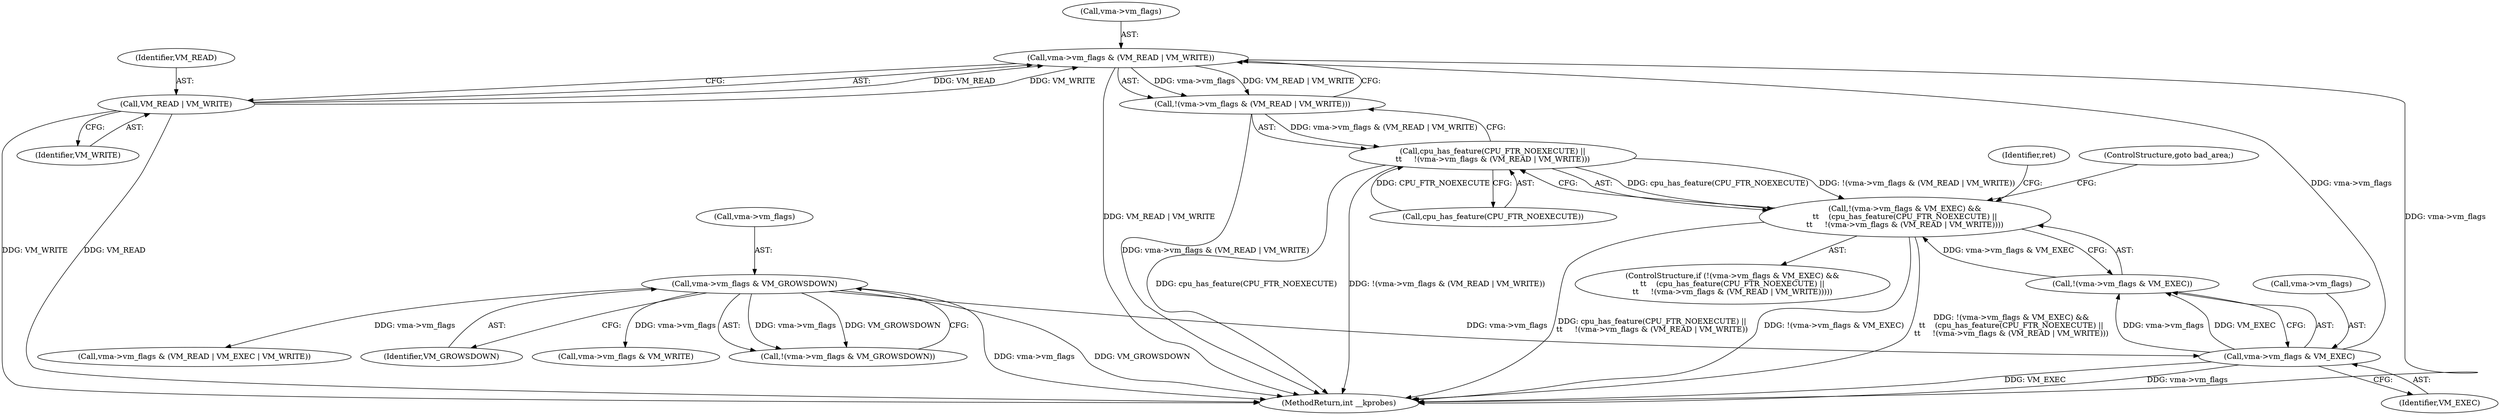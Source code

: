 digraph "0_linux_a8b0ca17b80e92faab46ee7179ba9e99ccb61233_20@pointer" {
"1000359" [label="(Call,vma->vm_flags & (VM_READ | VM_WRITE))"];
"1000350" [label="(Call,vma->vm_flags & VM_EXEC)"];
"1000264" [label="(Call,vma->vm_flags & VM_GROWSDOWN)"];
"1000363" [label="(Call,VM_READ | VM_WRITE)"];
"1000358" [label="(Call,!(vma->vm_flags & (VM_READ | VM_WRITE)))"];
"1000355" [label="(Call,cpu_has_feature(CPU_FTR_NOEXECUTE) ||\n\t\t     !(vma->vm_flags & (VM_READ | VM_WRITE)))"];
"1000348" [label="(Call,!(vma->vm_flags & VM_EXEC) &&\n\t\t    (cpu_has_feature(CPU_FTR_NOEXECUTE) ||\n\t\t     !(vma->vm_flags & (VM_READ | VM_WRITE))))"];
"1000365" [label="(Identifier,VM_WRITE)"];
"1000354" [label="(Identifier,VM_EXEC)"];
"1000373" [label="(Call,vma->vm_flags & VM_WRITE)"];
"1000363" [label="(Call,VM_READ | VM_WRITE)"];
"1000268" [label="(Identifier,VM_GROWSDOWN)"];
"1000348" [label="(Call,!(vma->vm_flags & VM_EXEC) &&\n\t\t    (cpu_has_feature(CPU_FTR_NOEXECUTE) ||\n\t\t     !(vma->vm_flags & (VM_READ | VM_WRITE))))"];
"1000265" [label="(Call,vma->vm_flags)"];
"1000359" [label="(Call,vma->vm_flags & (VM_READ | VM_WRITE))"];
"1000351" [label="(Call,vma->vm_flags)"];
"1000347" [label="(ControlStructure,if (!(vma->vm_flags & VM_EXEC) &&\n\t\t    (cpu_has_feature(CPU_FTR_NOEXECUTE) ||\n\t\t     !(vma->vm_flags & (VM_READ | VM_WRITE)))))"];
"1000349" [label="(Call,!(vma->vm_flags & VM_EXEC))"];
"1000355" [label="(Call,cpu_has_feature(CPU_FTR_NOEXECUTE) ||\n\t\t     !(vma->vm_flags & (VM_READ | VM_WRITE)))"];
"1000356" [label="(Call,cpu_has_feature(CPU_FTR_NOEXECUTE))"];
"1000366" [label="(ControlStructure,goto bad_area;)"];
"1000557" [label="(MethodReturn,int __kprobes)"];
"1000364" [label="(Identifier,VM_READ)"];
"1000263" [label="(Call,!(vma->vm_flags & VM_GROWSDOWN))"];
"1000360" [label="(Call,vma->vm_flags)"];
"1000264" [label="(Call,vma->vm_flags & VM_GROWSDOWN)"];
"1000388" [label="(Call,vma->vm_flags & (VM_READ | VM_EXEC | VM_WRITE))"];
"1000399" [label="(Identifier,ret)"];
"1000358" [label="(Call,!(vma->vm_flags & (VM_READ | VM_WRITE)))"];
"1000350" [label="(Call,vma->vm_flags & VM_EXEC)"];
"1000359" -> "1000358"  [label="AST: "];
"1000359" -> "1000363"  [label="CFG: "];
"1000360" -> "1000359"  [label="AST: "];
"1000363" -> "1000359"  [label="AST: "];
"1000358" -> "1000359"  [label="CFG: "];
"1000359" -> "1000557"  [label="DDG: vma->vm_flags"];
"1000359" -> "1000557"  [label="DDG: VM_READ | VM_WRITE"];
"1000359" -> "1000358"  [label="DDG: vma->vm_flags"];
"1000359" -> "1000358"  [label="DDG: VM_READ | VM_WRITE"];
"1000350" -> "1000359"  [label="DDG: vma->vm_flags"];
"1000363" -> "1000359"  [label="DDG: VM_READ"];
"1000363" -> "1000359"  [label="DDG: VM_WRITE"];
"1000350" -> "1000349"  [label="AST: "];
"1000350" -> "1000354"  [label="CFG: "];
"1000351" -> "1000350"  [label="AST: "];
"1000354" -> "1000350"  [label="AST: "];
"1000349" -> "1000350"  [label="CFG: "];
"1000350" -> "1000557"  [label="DDG: vma->vm_flags"];
"1000350" -> "1000557"  [label="DDG: VM_EXEC"];
"1000350" -> "1000349"  [label="DDG: vma->vm_flags"];
"1000350" -> "1000349"  [label="DDG: VM_EXEC"];
"1000264" -> "1000350"  [label="DDG: vma->vm_flags"];
"1000264" -> "1000263"  [label="AST: "];
"1000264" -> "1000268"  [label="CFG: "];
"1000265" -> "1000264"  [label="AST: "];
"1000268" -> "1000264"  [label="AST: "];
"1000263" -> "1000264"  [label="CFG: "];
"1000264" -> "1000557"  [label="DDG: vma->vm_flags"];
"1000264" -> "1000557"  [label="DDG: VM_GROWSDOWN"];
"1000264" -> "1000263"  [label="DDG: vma->vm_flags"];
"1000264" -> "1000263"  [label="DDG: VM_GROWSDOWN"];
"1000264" -> "1000373"  [label="DDG: vma->vm_flags"];
"1000264" -> "1000388"  [label="DDG: vma->vm_flags"];
"1000363" -> "1000365"  [label="CFG: "];
"1000364" -> "1000363"  [label="AST: "];
"1000365" -> "1000363"  [label="AST: "];
"1000363" -> "1000557"  [label="DDG: VM_WRITE"];
"1000363" -> "1000557"  [label="DDG: VM_READ"];
"1000358" -> "1000355"  [label="AST: "];
"1000355" -> "1000358"  [label="CFG: "];
"1000358" -> "1000557"  [label="DDG: vma->vm_flags & (VM_READ | VM_WRITE)"];
"1000358" -> "1000355"  [label="DDG: vma->vm_flags & (VM_READ | VM_WRITE)"];
"1000355" -> "1000348"  [label="AST: "];
"1000355" -> "1000356"  [label="CFG: "];
"1000356" -> "1000355"  [label="AST: "];
"1000348" -> "1000355"  [label="CFG: "];
"1000355" -> "1000557"  [label="DDG: cpu_has_feature(CPU_FTR_NOEXECUTE)"];
"1000355" -> "1000557"  [label="DDG: !(vma->vm_flags & (VM_READ | VM_WRITE))"];
"1000355" -> "1000348"  [label="DDG: cpu_has_feature(CPU_FTR_NOEXECUTE)"];
"1000355" -> "1000348"  [label="DDG: !(vma->vm_flags & (VM_READ | VM_WRITE))"];
"1000356" -> "1000355"  [label="DDG: CPU_FTR_NOEXECUTE"];
"1000348" -> "1000347"  [label="AST: "];
"1000348" -> "1000349"  [label="CFG: "];
"1000349" -> "1000348"  [label="AST: "];
"1000366" -> "1000348"  [label="CFG: "];
"1000399" -> "1000348"  [label="CFG: "];
"1000348" -> "1000557"  [label="DDG: !(vma->vm_flags & VM_EXEC)"];
"1000348" -> "1000557"  [label="DDG: !(vma->vm_flags & VM_EXEC) &&\n\t\t    (cpu_has_feature(CPU_FTR_NOEXECUTE) ||\n\t\t     !(vma->vm_flags & (VM_READ | VM_WRITE)))"];
"1000348" -> "1000557"  [label="DDG: cpu_has_feature(CPU_FTR_NOEXECUTE) ||\n\t\t     !(vma->vm_flags & (VM_READ | VM_WRITE))"];
"1000349" -> "1000348"  [label="DDG: vma->vm_flags & VM_EXEC"];
}
